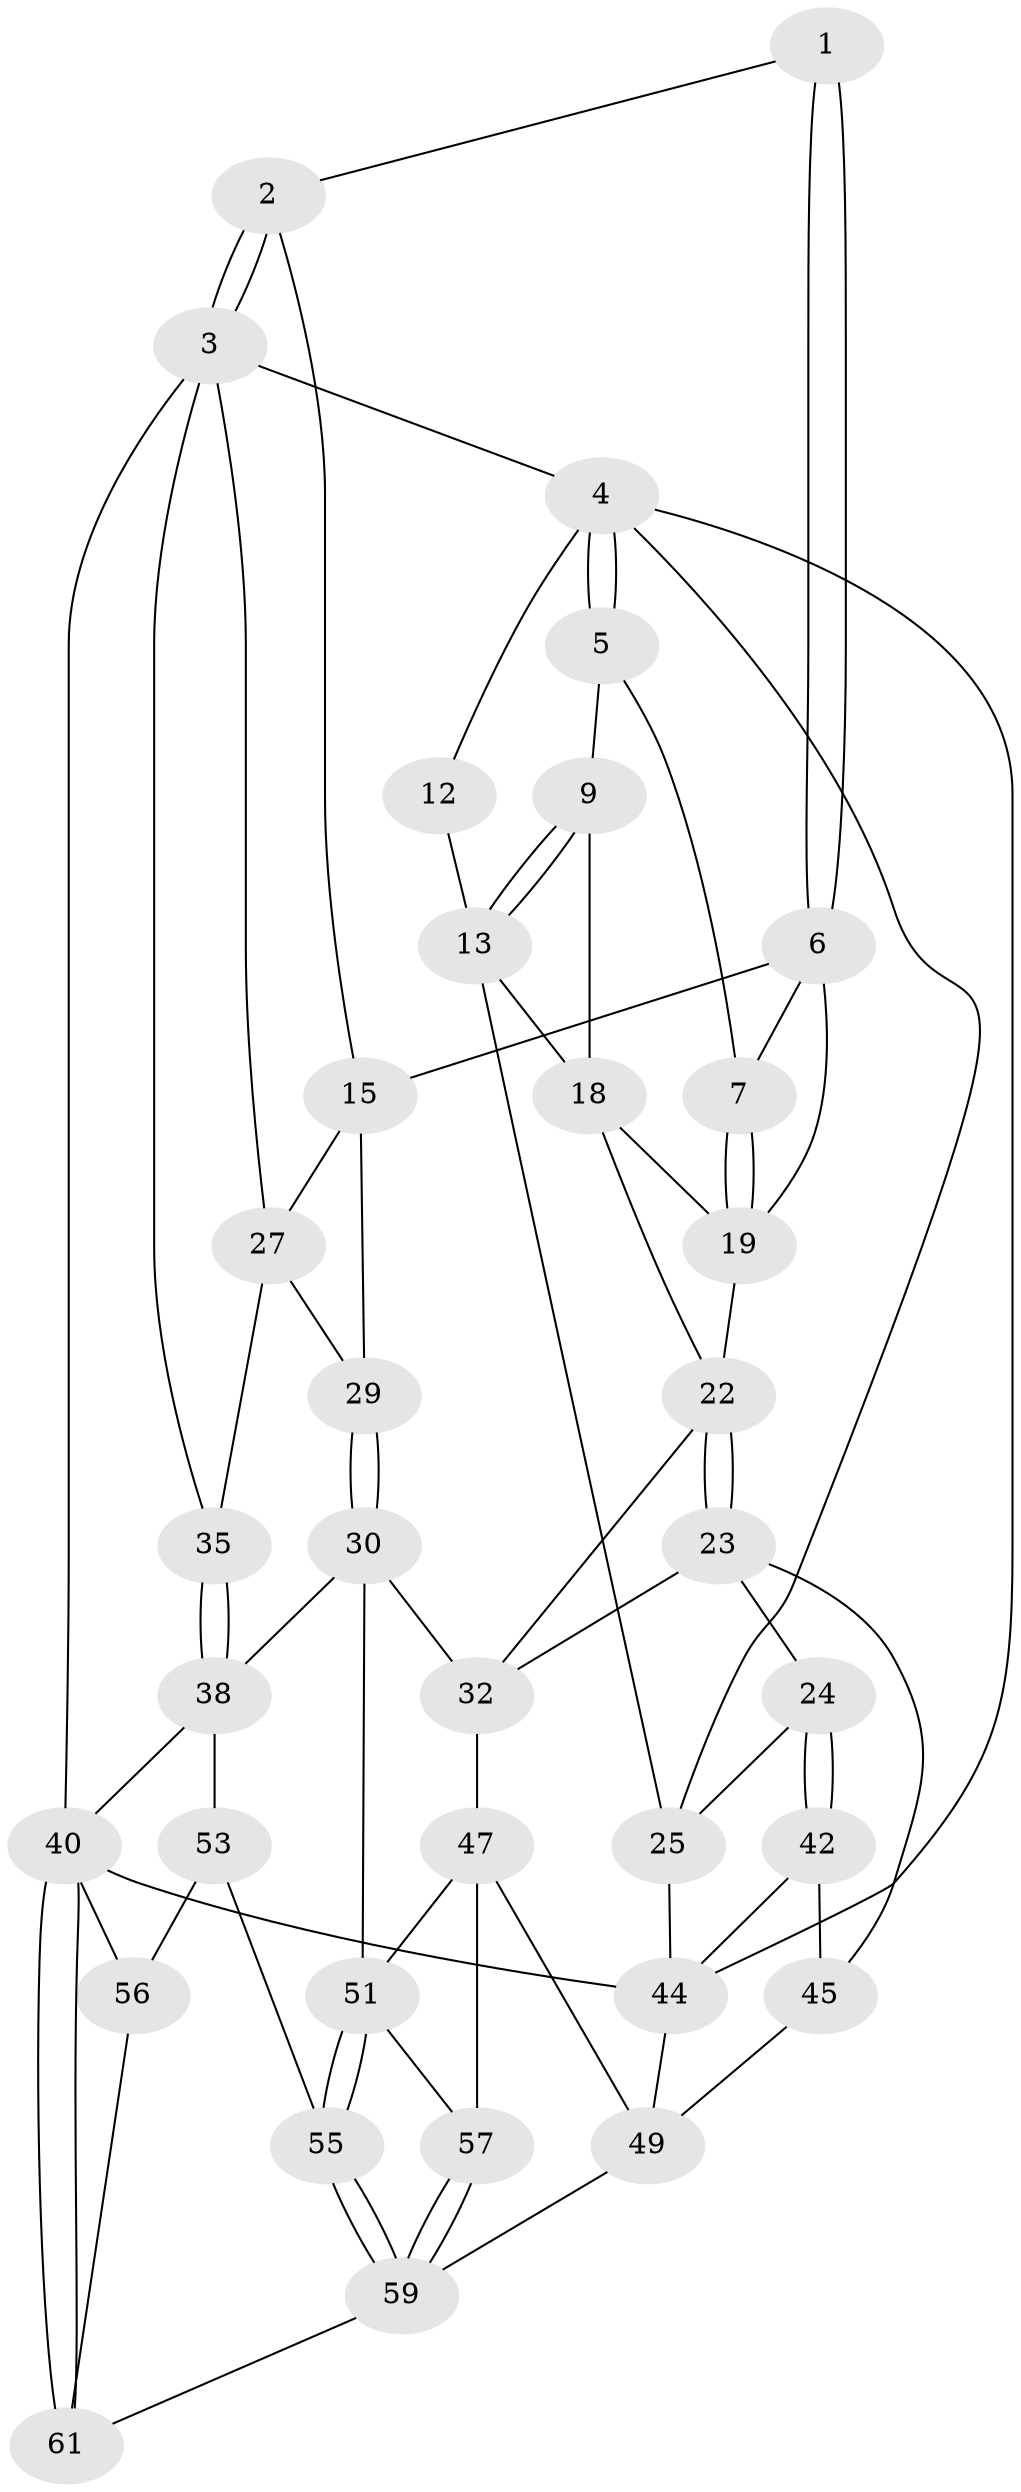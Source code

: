 // original degree distribution, {3: 0.04838709677419355, 4: 0.20967741935483872, 5: 0.532258064516129, 6: 0.20967741935483872}
// Generated by graph-tools (version 1.1) at 2025/42/03/06/25 10:42:35]
// undirected, 36 vertices, 78 edges
graph export_dot {
graph [start="1"]
  node [color=gray90,style=filled];
  1 [pos="+0.6848848562743068+0"];
  2 [pos="+0.9326933817582634+0"];
  3 [pos="+1+0",super="+26"];
  4 [pos="+0+0",super="+11"];
  5 [pos="+0.3699191503691395+0",super="+8"];
  6 [pos="+0.4976789125293519+0.18090244551599913",super="+17"];
  7 [pos="+0.3716518744529116+0.13534605364208502"];
  9 [pos="+0.06735334490647392+0.08625398443566457",super="+10"];
  12 [pos="+0.01021131428788416+0.05921523270442991"];
  13 [pos="+0.14162926602102557+0.3008423075800498",super="+14"];
  15 [pos="+0.704709072620553+0.25123104362130594",super="+16"];
  18 [pos="+0.19758000447298024+0.28579699174439743",super="+20"];
  19 [pos="+0.3878137388212732+0.35281979765104116",super="+21"];
  22 [pos="+0.3295238904112209+0.4223650853520197",super="+33"];
  23 [pos="+0.30699417209099716+0.480723424034042",super="+37"];
  24 [pos="+0.13204385708029062+0.537395054983344"];
  25 [pos="+0+0.4188825959923877",super="+34"];
  27 [pos="+0.8427254081638067+0.3366243222630176",super="+28"];
  29 [pos="+0.7045718681992427+0.5003047346113807"];
  30 [pos="+0.6920974853264491+0.5963735707016474",super="+31"];
  32 [pos="+0.5521958247724971+0.6419539242450172",super="+36"];
  35 [pos="+1+0.5709032324912123"];
  38 [pos="+1+0.6072364013933058",super="+39"];
  40 [pos="+1+1",super="+41"];
  42 [pos="+0.13533976762370123+0.5550480971696596",super="+43"];
  44 [pos="+0+0.9876558185517702",super="+46"];
  45 [pos="+0.2685608218396888+0.7090737212158573",super="+50"];
  47 [pos="+0.4072969064037928+0.7636983225897025",super="+48"];
  49 [pos="+0.27647657922688235+0.8611182202327613",super="+58"];
  51 [pos="+0.5799556272231237+0.7471243762373463",super="+52"];
  53 [pos="+0.7958215462226902+0.7751711461928336",super="+54"];
  55 [pos="+0.6043151941192347+0.8143071484572263"];
  56 [pos="+0.8578711973685345+0.8706159046147134",super="+60"];
  57 [pos="+0.36025394333391136+0.9020723063610926"];
  59 [pos="+0.45995279020146623+1",super="+62"];
  61 [pos="+0.769374195916807+1"];
  1 -- 2;
  1 -- 6;
  1 -- 6;
  2 -- 3;
  2 -- 3;
  2 -- 15;
  3 -- 4;
  3 -- 40;
  3 -- 27;
  3 -- 35;
  4 -- 5;
  4 -- 5;
  4 -- 25;
  4 -- 12;
  4 -- 44;
  5 -- 7;
  5 -- 9;
  6 -- 7;
  6 -- 19;
  6 -- 15;
  7 -- 19;
  7 -- 19;
  9 -- 13;
  9 -- 13;
  9 -- 18;
  12 -- 13;
  13 -- 18;
  13 -- 25;
  15 -- 27;
  15 -- 29;
  18 -- 19;
  18 -- 22;
  19 -- 22;
  22 -- 23;
  22 -- 23;
  22 -- 32;
  23 -- 24;
  23 -- 45;
  23 -- 32;
  24 -- 25;
  24 -- 42;
  24 -- 42;
  25 -- 44;
  27 -- 35;
  27 -- 29;
  29 -- 30;
  29 -- 30;
  30 -- 38;
  30 -- 32;
  30 -- 51;
  32 -- 47;
  35 -- 38;
  35 -- 38;
  38 -- 53;
  38 -- 40;
  40 -- 61;
  40 -- 61;
  40 -- 56;
  40 -- 44;
  42 -- 45 [weight=2];
  42 -- 44;
  44 -- 49;
  45 -- 49;
  47 -- 49;
  47 -- 57;
  47 -- 51;
  49 -- 59;
  51 -- 55;
  51 -- 55;
  51 -- 57;
  53 -- 56 [weight=2];
  53 -- 55;
  55 -- 59;
  55 -- 59;
  56 -- 61;
  57 -- 59;
  57 -- 59;
  59 -- 61;
}
